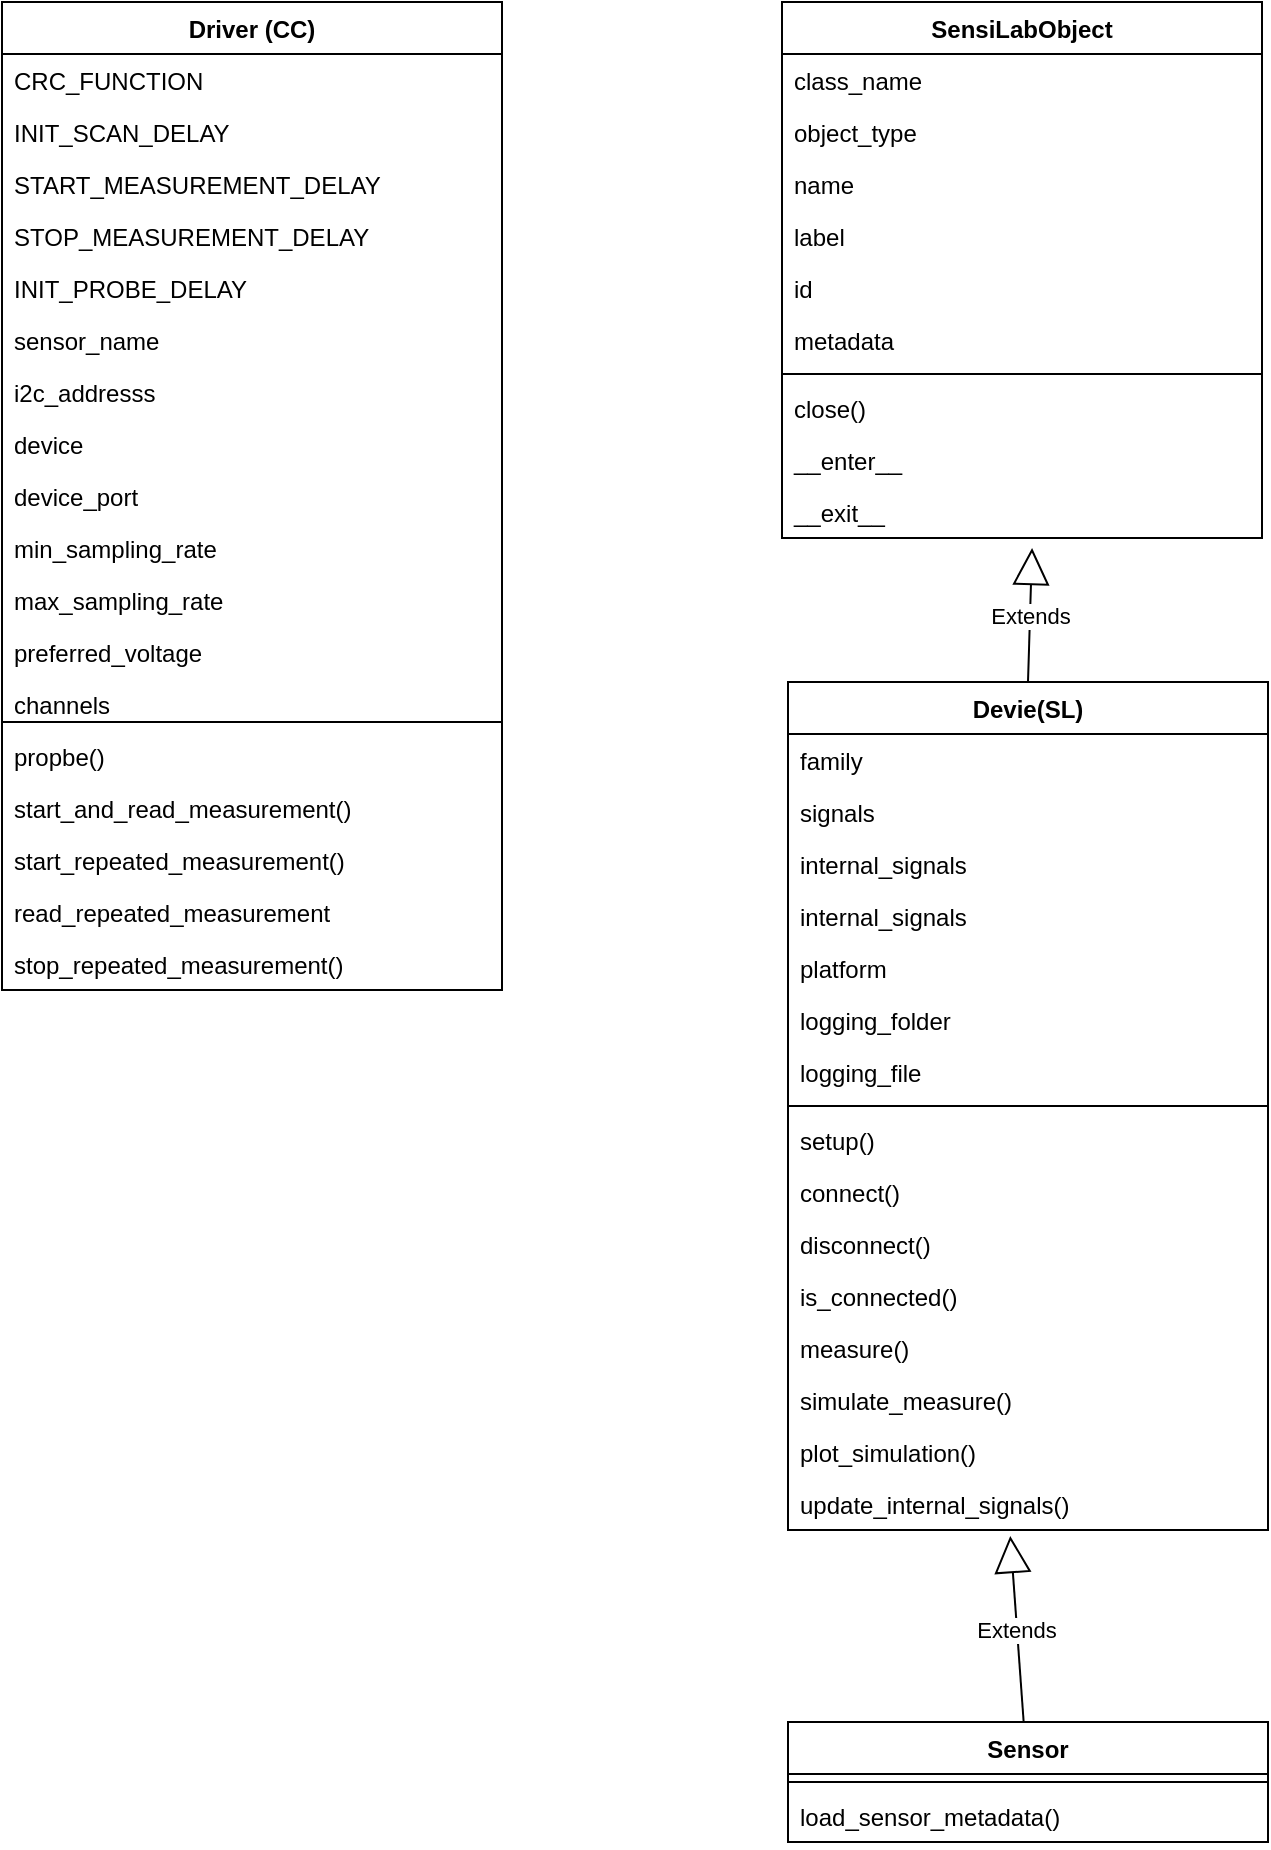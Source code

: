 <mxfile version="15.2.7" type="device"><diagram id="wUhTZZ05rZoNOv3YjEVm" name="Page-1"><mxGraphModel dx="1422" dy="843" grid="1" gridSize="10" guides="1" tooltips="1" connect="1" arrows="1" fold="1" page="1" pageScale="1" pageWidth="850" pageHeight="1100" math="0" shadow="0"><root><mxCell id="0"/><mxCell id="1" parent="0"/><mxCell id="oYFSRn3aisGzzVcc88sA-5" value="Devie(SL)" style="swimlane;fontStyle=1;align=center;verticalAlign=top;childLayout=stackLayout;horizontal=1;startSize=26;horizontalStack=0;resizeParent=1;resizeParentMax=0;resizeLast=0;collapsible=1;marginBottom=0;" vertex="1" parent="1"><mxGeometry x="463" y="460" width="240" height="424" as="geometry"/></mxCell><mxCell id="oYFSRn3aisGzzVcc88sA-6" value="family" style="text;strokeColor=none;fillColor=none;align=left;verticalAlign=top;spacingLeft=4;spacingRight=4;overflow=hidden;rotatable=0;points=[[0,0.5],[1,0.5]];portConstraint=eastwest;" vertex="1" parent="oYFSRn3aisGzzVcc88sA-5"><mxGeometry y="26" width="240" height="26" as="geometry"/></mxCell><mxCell id="oYFSRn3aisGzzVcc88sA-50" value="signals" style="text;strokeColor=none;fillColor=none;align=left;verticalAlign=top;spacingLeft=4;spacingRight=4;overflow=hidden;rotatable=0;points=[[0,0.5],[1,0.5]];portConstraint=eastwest;" vertex="1" parent="oYFSRn3aisGzzVcc88sA-5"><mxGeometry y="52" width="240" height="26" as="geometry"/></mxCell><mxCell id="oYFSRn3aisGzzVcc88sA-52" value="internal_signals" style="text;strokeColor=none;fillColor=none;align=left;verticalAlign=top;spacingLeft=4;spacingRight=4;overflow=hidden;rotatable=0;points=[[0,0.5],[1,0.5]];portConstraint=eastwest;" vertex="1" parent="oYFSRn3aisGzzVcc88sA-5"><mxGeometry y="78" width="240" height="26" as="geometry"/></mxCell><mxCell id="oYFSRn3aisGzzVcc88sA-51" value="internal_signals" style="text;strokeColor=none;fillColor=none;align=left;verticalAlign=top;spacingLeft=4;spacingRight=4;overflow=hidden;rotatable=0;points=[[0,0.5],[1,0.5]];portConstraint=eastwest;" vertex="1" parent="oYFSRn3aisGzzVcc88sA-5"><mxGeometry y="104" width="240" height="26" as="geometry"/></mxCell><mxCell id="oYFSRn3aisGzzVcc88sA-54" value="platform" style="text;strokeColor=none;fillColor=none;align=left;verticalAlign=top;spacingLeft=4;spacingRight=4;overflow=hidden;rotatable=0;points=[[0,0.5],[1,0.5]];portConstraint=eastwest;" vertex="1" parent="oYFSRn3aisGzzVcc88sA-5"><mxGeometry y="130" width="240" height="26" as="geometry"/></mxCell><mxCell id="oYFSRn3aisGzzVcc88sA-53" value="logging_folder" style="text;strokeColor=none;fillColor=none;align=left;verticalAlign=top;spacingLeft=4;spacingRight=4;overflow=hidden;rotatable=0;points=[[0,0.5],[1,0.5]];portConstraint=eastwest;" vertex="1" parent="oYFSRn3aisGzzVcc88sA-5"><mxGeometry y="156" width="240" height="26" as="geometry"/></mxCell><mxCell id="oYFSRn3aisGzzVcc88sA-55" value="logging_file" style="text;strokeColor=none;fillColor=none;align=left;verticalAlign=top;spacingLeft=4;spacingRight=4;overflow=hidden;rotatable=0;points=[[0,0.5],[1,0.5]];portConstraint=eastwest;" vertex="1" parent="oYFSRn3aisGzzVcc88sA-5"><mxGeometry y="182" width="240" height="26" as="geometry"/></mxCell><mxCell id="oYFSRn3aisGzzVcc88sA-7" value="" style="line;strokeWidth=1;fillColor=none;align=left;verticalAlign=middle;spacingTop=-1;spacingLeft=3;spacingRight=3;rotatable=0;labelPosition=right;points=[];portConstraint=eastwest;" vertex="1" parent="oYFSRn3aisGzzVcc88sA-5"><mxGeometry y="208" width="240" height="8" as="geometry"/></mxCell><mxCell id="oYFSRn3aisGzzVcc88sA-56" value="setup()" style="text;strokeColor=none;fillColor=none;align=left;verticalAlign=top;spacingLeft=4;spacingRight=4;overflow=hidden;rotatable=0;points=[[0,0.5],[1,0.5]];portConstraint=eastwest;" vertex="1" parent="oYFSRn3aisGzzVcc88sA-5"><mxGeometry y="216" width="240" height="26" as="geometry"/></mxCell><mxCell id="oYFSRn3aisGzzVcc88sA-57" value="connect()" style="text;strokeColor=none;fillColor=none;align=left;verticalAlign=top;spacingLeft=4;spacingRight=4;overflow=hidden;rotatable=0;points=[[0,0.5],[1,0.5]];portConstraint=eastwest;" vertex="1" parent="oYFSRn3aisGzzVcc88sA-5"><mxGeometry y="242" width="240" height="26" as="geometry"/></mxCell><mxCell id="oYFSRn3aisGzzVcc88sA-8" value="disconnect()" style="text;strokeColor=none;fillColor=none;align=left;verticalAlign=top;spacingLeft=4;spacingRight=4;overflow=hidden;rotatable=0;points=[[0,0.5],[1,0.5]];portConstraint=eastwest;" vertex="1" parent="oYFSRn3aisGzzVcc88sA-5"><mxGeometry y="268" width="240" height="26" as="geometry"/></mxCell><mxCell id="oYFSRn3aisGzzVcc88sA-58" value="is_connected()" style="text;strokeColor=none;fillColor=none;align=left;verticalAlign=top;spacingLeft=4;spacingRight=4;overflow=hidden;rotatable=0;points=[[0,0.5],[1,0.5]];portConstraint=eastwest;" vertex="1" parent="oYFSRn3aisGzzVcc88sA-5"><mxGeometry y="294" width="240" height="26" as="geometry"/></mxCell><mxCell id="oYFSRn3aisGzzVcc88sA-59" value="measure()" style="text;strokeColor=none;fillColor=none;align=left;verticalAlign=top;spacingLeft=4;spacingRight=4;overflow=hidden;rotatable=0;points=[[0,0.5],[1,0.5]];portConstraint=eastwest;" vertex="1" parent="oYFSRn3aisGzzVcc88sA-5"><mxGeometry y="320" width="240" height="26" as="geometry"/></mxCell><mxCell id="oYFSRn3aisGzzVcc88sA-60" value="simulate_measure()" style="text;strokeColor=none;fillColor=none;align=left;verticalAlign=top;spacingLeft=4;spacingRight=4;overflow=hidden;rotatable=0;points=[[0,0.5],[1,0.5]];portConstraint=eastwest;" vertex="1" parent="oYFSRn3aisGzzVcc88sA-5"><mxGeometry y="346" width="240" height="26" as="geometry"/></mxCell><mxCell id="oYFSRn3aisGzzVcc88sA-61" value="plot_simulation()" style="text;strokeColor=none;fillColor=none;align=left;verticalAlign=top;spacingLeft=4;spacingRight=4;overflow=hidden;rotatable=0;points=[[0,0.5],[1,0.5]];portConstraint=eastwest;" vertex="1" parent="oYFSRn3aisGzzVcc88sA-5"><mxGeometry y="372" width="240" height="26" as="geometry"/></mxCell><mxCell id="oYFSRn3aisGzzVcc88sA-62" value="update_internal_signals()" style="text;strokeColor=none;fillColor=none;align=left;verticalAlign=top;spacingLeft=4;spacingRight=4;overflow=hidden;rotatable=0;points=[[0,0.5],[1,0.5]];portConstraint=eastwest;" vertex="1" parent="oYFSRn3aisGzzVcc88sA-5"><mxGeometry y="398" width="240" height="26" as="geometry"/></mxCell><mxCell id="oYFSRn3aisGzzVcc88sA-9" value="Driver (CC)" style="swimlane;fontStyle=1;align=center;verticalAlign=top;childLayout=stackLayout;horizontal=1;startSize=26;horizontalStack=0;resizeParent=1;resizeParentMax=0;resizeLast=0;collapsible=1;marginBottom=0;" vertex="1" parent="1"><mxGeometry x="70" y="120" width="250" height="494" as="geometry"/></mxCell><mxCell id="oYFSRn3aisGzzVcc88sA-16" value="CRC_FUNCTION" style="text;strokeColor=none;fillColor=none;align=left;verticalAlign=top;spacingLeft=4;spacingRight=4;overflow=hidden;rotatable=0;points=[[0,0.5],[1,0.5]];portConstraint=eastwest;" vertex="1" parent="oYFSRn3aisGzzVcc88sA-9"><mxGeometry y="26" width="250" height="26" as="geometry"/></mxCell><mxCell id="oYFSRn3aisGzzVcc88sA-17" value="INIT_SCAN_DELAY" style="text;strokeColor=none;fillColor=none;align=left;verticalAlign=top;spacingLeft=4;spacingRight=4;overflow=hidden;rotatable=0;points=[[0,0.5],[1,0.5]];portConstraint=eastwest;" vertex="1" parent="oYFSRn3aisGzzVcc88sA-9"><mxGeometry y="52" width="250" height="26" as="geometry"/></mxCell><mxCell id="oYFSRn3aisGzzVcc88sA-10" value="START_MEASUREMENT_DELAY&#10;" style="text;strokeColor=none;fillColor=none;align=left;verticalAlign=top;spacingLeft=4;spacingRight=4;overflow=hidden;rotatable=0;points=[[0,0.5],[1,0.5]];portConstraint=eastwest;" vertex="1" parent="oYFSRn3aisGzzVcc88sA-9"><mxGeometry y="78" width="250" height="26" as="geometry"/></mxCell><mxCell id="oYFSRn3aisGzzVcc88sA-18" value="STOP_MEASUREMENT_DELAY&#10;" style="text;strokeColor=none;fillColor=none;align=left;verticalAlign=top;spacingLeft=4;spacingRight=4;overflow=hidden;rotatable=0;points=[[0,0.5],[1,0.5]];portConstraint=eastwest;" vertex="1" parent="oYFSRn3aisGzzVcc88sA-9"><mxGeometry y="104" width="250" height="26" as="geometry"/></mxCell><mxCell id="oYFSRn3aisGzzVcc88sA-19" value="INIT_PROBE_DELAY" style="text;strokeColor=none;fillColor=none;align=left;verticalAlign=top;spacingLeft=4;spacingRight=4;overflow=hidden;rotatable=0;points=[[0,0.5],[1,0.5]];portConstraint=eastwest;" vertex="1" parent="oYFSRn3aisGzzVcc88sA-9"><mxGeometry y="130" width="250" height="26" as="geometry"/></mxCell><mxCell id="oYFSRn3aisGzzVcc88sA-20" value="sensor_name" style="text;strokeColor=none;fillColor=none;align=left;verticalAlign=top;spacingLeft=4;spacingRight=4;overflow=hidden;rotatable=0;points=[[0,0.5],[1,0.5]];portConstraint=eastwest;" vertex="1" parent="oYFSRn3aisGzzVcc88sA-9"><mxGeometry y="156" width="250" height="26" as="geometry"/></mxCell><mxCell id="oYFSRn3aisGzzVcc88sA-21" value="i2c_addresss" style="text;strokeColor=none;fillColor=none;align=left;verticalAlign=top;spacingLeft=4;spacingRight=4;overflow=hidden;rotatable=0;points=[[0,0.5],[1,0.5]];portConstraint=eastwest;" vertex="1" parent="oYFSRn3aisGzzVcc88sA-9"><mxGeometry y="182" width="250" height="26" as="geometry"/></mxCell><mxCell id="oYFSRn3aisGzzVcc88sA-22" value="device" style="text;strokeColor=none;fillColor=none;align=left;verticalAlign=top;spacingLeft=4;spacingRight=4;overflow=hidden;rotatable=0;points=[[0,0.5],[1,0.5]];portConstraint=eastwest;" vertex="1" parent="oYFSRn3aisGzzVcc88sA-9"><mxGeometry y="208" width="250" height="26" as="geometry"/></mxCell><mxCell id="oYFSRn3aisGzzVcc88sA-23" value="device_port" style="text;strokeColor=none;fillColor=none;align=left;verticalAlign=top;spacingLeft=4;spacingRight=4;overflow=hidden;rotatable=0;points=[[0,0.5],[1,0.5]];portConstraint=eastwest;" vertex="1" parent="oYFSRn3aisGzzVcc88sA-9"><mxGeometry y="234" width="250" height="26" as="geometry"/></mxCell><mxCell id="oYFSRn3aisGzzVcc88sA-24" value="min_sampling_rate" style="text;strokeColor=none;fillColor=none;align=left;verticalAlign=top;spacingLeft=4;spacingRight=4;overflow=hidden;rotatable=0;points=[[0,0.5],[1,0.5]];portConstraint=eastwest;" vertex="1" parent="oYFSRn3aisGzzVcc88sA-9"><mxGeometry y="260" width="250" height="26" as="geometry"/></mxCell><mxCell id="oYFSRn3aisGzzVcc88sA-25" value="max_sampling_rate" style="text;strokeColor=none;fillColor=none;align=left;verticalAlign=top;spacingLeft=4;spacingRight=4;overflow=hidden;rotatable=0;points=[[0,0.5],[1,0.5]];portConstraint=eastwest;" vertex="1" parent="oYFSRn3aisGzzVcc88sA-9"><mxGeometry y="286" width="250" height="26" as="geometry"/></mxCell><mxCell id="oYFSRn3aisGzzVcc88sA-26" value="preferred_voltage" style="text;strokeColor=none;fillColor=none;align=left;verticalAlign=top;spacingLeft=4;spacingRight=4;overflow=hidden;rotatable=0;points=[[0,0.5],[1,0.5]];portConstraint=eastwest;" vertex="1" parent="oYFSRn3aisGzzVcc88sA-9"><mxGeometry y="312" width="250" height="26" as="geometry"/></mxCell><mxCell id="oYFSRn3aisGzzVcc88sA-27" value="channels" style="text;strokeColor=none;fillColor=none;align=left;verticalAlign=top;spacingLeft=4;spacingRight=4;overflow=hidden;rotatable=0;points=[[0,0.5],[1,0.5]];portConstraint=eastwest;" vertex="1" parent="oYFSRn3aisGzzVcc88sA-9"><mxGeometry y="338" width="250" height="18" as="geometry"/></mxCell><mxCell id="oYFSRn3aisGzzVcc88sA-11" value="" style="line;strokeWidth=1;fillColor=none;align=left;verticalAlign=middle;spacingTop=-1;spacingLeft=3;spacingRight=3;rotatable=0;labelPosition=right;points=[];portConstraint=eastwest;" vertex="1" parent="oYFSRn3aisGzzVcc88sA-9"><mxGeometry y="356" width="250" height="8" as="geometry"/></mxCell><mxCell id="oYFSRn3aisGzzVcc88sA-12" value="propbe()" style="text;strokeColor=none;fillColor=none;align=left;verticalAlign=top;spacingLeft=4;spacingRight=4;overflow=hidden;rotatable=0;points=[[0,0.5],[1,0.5]];portConstraint=eastwest;" vertex="1" parent="oYFSRn3aisGzzVcc88sA-9"><mxGeometry y="364" width="250" height="26" as="geometry"/></mxCell><mxCell id="oYFSRn3aisGzzVcc88sA-28" value="start_and_read_measurement()" style="text;strokeColor=none;fillColor=none;align=left;verticalAlign=top;spacingLeft=4;spacingRight=4;overflow=hidden;rotatable=0;points=[[0,0.5],[1,0.5]];portConstraint=eastwest;" vertex="1" parent="oYFSRn3aisGzzVcc88sA-9"><mxGeometry y="390" width="250" height="26" as="geometry"/></mxCell><mxCell id="oYFSRn3aisGzzVcc88sA-29" value="start_repeated_measurement()" style="text;strokeColor=none;fillColor=none;align=left;verticalAlign=top;spacingLeft=4;spacingRight=4;overflow=hidden;rotatable=0;points=[[0,0.5],[1,0.5]];portConstraint=eastwest;" vertex="1" parent="oYFSRn3aisGzzVcc88sA-9"><mxGeometry y="416" width="250" height="26" as="geometry"/></mxCell><mxCell id="oYFSRn3aisGzzVcc88sA-30" value="read_repeated_measurement" style="text;strokeColor=none;fillColor=none;align=left;verticalAlign=top;spacingLeft=4;spacingRight=4;overflow=hidden;rotatable=0;points=[[0,0.5],[1,0.5]];portConstraint=eastwest;" vertex="1" parent="oYFSRn3aisGzzVcc88sA-9"><mxGeometry y="442" width="250" height="26" as="geometry"/></mxCell><mxCell id="oYFSRn3aisGzzVcc88sA-31" value="stop_repeated_measurement()" style="text;strokeColor=none;fillColor=none;align=left;verticalAlign=top;spacingLeft=4;spacingRight=4;overflow=hidden;rotatable=0;points=[[0,0.5],[1,0.5]];portConstraint=eastwest;" vertex="1" parent="oYFSRn3aisGzzVcc88sA-9"><mxGeometry y="468" width="250" height="26" as="geometry"/></mxCell><mxCell id="oYFSRn3aisGzzVcc88sA-32" value="SensiLabObject" style="swimlane;fontStyle=1;align=center;verticalAlign=top;childLayout=stackLayout;horizontal=1;startSize=26;horizontalStack=0;resizeParent=1;resizeParentMax=0;resizeLast=0;collapsible=1;marginBottom=0;" vertex="1" parent="1"><mxGeometry x="460" y="120" width="240" height="268" as="geometry"/></mxCell><mxCell id="oYFSRn3aisGzzVcc88sA-33" value="class_name" style="text;strokeColor=none;fillColor=none;align=left;verticalAlign=top;spacingLeft=4;spacingRight=4;overflow=hidden;rotatable=0;points=[[0,0.5],[1,0.5]];portConstraint=eastwest;" vertex="1" parent="oYFSRn3aisGzzVcc88sA-32"><mxGeometry y="26" width="240" height="26" as="geometry"/></mxCell><mxCell id="oYFSRn3aisGzzVcc88sA-36" value="object_type" style="text;strokeColor=none;fillColor=none;align=left;verticalAlign=top;spacingLeft=4;spacingRight=4;overflow=hidden;rotatable=0;points=[[0,0.5],[1,0.5]];portConstraint=eastwest;" vertex="1" parent="oYFSRn3aisGzzVcc88sA-32"><mxGeometry y="52" width="240" height="26" as="geometry"/></mxCell><mxCell id="oYFSRn3aisGzzVcc88sA-44" value="name" style="text;strokeColor=none;fillColor=none;align=left;verticalAlign=top;spacingLeft=4;spacingRight=4;overflow=hidden;rotatable=0;points=[[0,0.5],[1,0.5]];portConstraint=eastwest;" vertex="1" parent="oYFSRn3aisGzzVcc88sA-32"><mxGeometry y="78" width="240" height="26" as="geometry"/></mxCell><mxCell id="oYFSRn3aisGzzVcc88sA-37" value="label" style="text;strokeColor=none;fillColor=none;align=left;verticalAlign=top;spacingLeft=4;spacingRight=4;overflow=hidden;rotatable=0;points=[[0,0.5],[1,0.5]];portConstraint=eastwest;" vertex="1" parent="oYFSRn3aisGzzVcc88sA-32"><mxGeometry y="104" width="240" height="26" as="geometry"/></mxCell><mxCell id="oYFSRn3aisGzzVcc88sA-45" value="id" style="text;strokeColor=none;fillColor=none;align=left;verticalAlign=top;spacingLeft=4;spacingRight=4;overflow=hidden;rotatable=0;points=[[0,0.5],[1,0.5]];portConstraint=eastwest;" vertex="1" parent="oYFSRn3aisGzzVcc88sA-32"><mxGeometry y="130" width="240" height="26" as="geometry"/></mxCell><mxCell id="oYFSRn3aisGzzVcc88sA-46" value="metadata" style="text;strokeColor=none;fillColor=none;align=left;verticalAlign=top;spacingLeft=4;spacingRight=4;overflow=hidden;rotatable=0;points=[[0,0.5],[1,0.5]];portConstraint=eastwest;" vertex="1" parent="oYFSRn3aisGzzVcc88sA-32"><mxGeometry y="156" width="240" height="26" as="geometry"/></mxCell><mxCell id="oYFSRn3aisGzzVcc88sA-34" value="" style="line;strokeWidth=1;fillColor=none;align=left;verticalAlign=middle;spacingTop=-1;spacingLeft=3;spacingRight=3;rotatable=0;labelPosition=right;points=[];portConstraint=eastwest;" vertex="1" parent="oYFSRn3aisGzzVcc88sA-32"><mxGeometry y="182" width="240" height="8" as="geometry"/></mxCell><mxCell id="oYFSRn3aisGzzVcc88sA-35" value="close()" style="text;strokeColor=none;fillColor=none;align=left;verticalAlign=top;spacingLeft=4;spacingRight=4;overflow=hidden;rotatable=0;points=[[0,0.5],[1,0.5]];portConstraint=eastwest;" vertex="1" parent="oYFSRn3aisGzzVcc88sA-32"><mxGeometry y="190" width="240" height="26" as="geometry"/></mxCell><mxCell id="oYFSRn3aisGzzVcc88sA-47" value="__enter__" style="text;strokeColor=none;fillColor=none;align=left;verticalAlign=top;spacingLeft=4;spacingRight=4;overflow=hidden;rotatable=0;points=[[0,0.5],[1,0.5]];portConstraint=eastwest;" vertex="1" parent="oYFSRn3aisGzzVcc88sA-32"><mxGeometry y="216" width="240" height="26" as="geometry"/></mxCell><mxCell id="oYFSRn3aisGzzVcc88sA-48" value="__exit__" style="text;strokeColor=none;fillColor=none;align=left;verticalAlign=top;spacingLeft=4;spacingRight=4;overflow=hidden;rotatable=0;points=[[0,0.5],[1,0.5]];portConstraint=eastwest;" vertex="1" parent="oYFSRn3aisGzzVcc88sA-32"><mxGeometry y="242" width="240" height="26" as="geometry"/></mxCell><mxCell id="oYFSRn3aisGzzVcc88sA-49" value="Extends" style="endArrow=block;endSize=16;endFill=0;html=1;exitX=0.5;exitY=0;exitDx=0;exitDy=0;entryX=0.521;entryY=1.192;entryDx=0;entryDy=0;entryPerimeter=0;" edge="1" parent="1" source="oYFSRn3aisGzzVcc88sA-5" target="oYFSRn3aisGzzVcc88sA-48"><mxGeometry width="160" relative="1" as="geometry"><mxPoint x="620" y="430" as="sourcePoint"/><mxPoint x="640" y="410" as="targetPoint"/></mxGeometry></mxCell><mxCell id="oYFSRn3aisGzzVcc88sA-63" value="Sensor" style="swimlane;fontStyle=1;align=center;verticalAlign=top;childLayout=stackLayout;horizontal=1;startSize=26;horizontalStack=0;resizeParent=1;resizeParentMax=0;resizeLast=0;collapsible=1;marginBottom=0;" vertex="1" parent="1"><mxGeometry x="463" y="980" width="240" height="60" as="geometry"/></mxCell><mxCell id="oYFSRn3aisGzzVcc88sA-71" value="" style="line;strokeWidth=1;fillColor=none;align=left;verticalAlign=middle;spacingTop=-1;spacingLeft=3;spacingRight=3;rotatable=0;labelPosition=right;points=[];portConstraint=eastwest;" vertex="1" parent="oYFSRn3aisGzzVcc88sA-63"><mxGeometry y="26" width="240" height="8" as="geometry"/></mxCell><mxCell id="oYFSRn3aisGzzVcc88sA-79" value="load_sensor_metadata()" style="text;strokeColor=none;fillColor=none;align=left;verticalAlign=top;spacingLeft=4;spacingRight=4;overflow=hidden;rotatable=0;points=[[0,0.5],[1,0.5]];portConstraint=eastwest;" vertex="1" parent="oYFSRn3aisGzzVcc88sA-63"><mxGeometry y="34" width="240" height="26" as="geometry"/></mxCell><mxCell id="oYFSRn3aisGzzVcc88sA-80" value="Extends" style="endArrow=block;endSize=16;endFill=0;html=1;entryX=0.463;entryY=1.115;entryDx=0;entryDy=0;entryPerimeter=0;" edge="1" parent="1" source="oYFSRn3aisGzzVcc88sA-63" target="oYFSRn3aisGzzVcc88sA-62"><mxGeometry width="160" relative="1" as="geometry"><mxPoint x="540" y="1030" as="sourcePoint"/><mxPoint x="700" y="1030" as="targetPoint"/></mxGeometry></mxCell></root></mxGraphModel></diagram></mxfile>